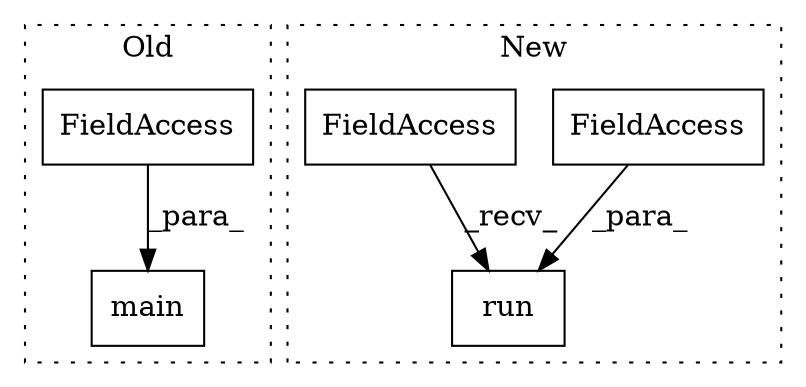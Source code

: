 digraph G {
subgraph cluster0 {
1 [label="main" a="32" s="6664,6677" l="5,1" shape="box"];
5 [label="FieldAccess" a="22" s="6669" l="8" shape="box"];
label = "Old";
style="dotted";
}
subgraph cluster1 {
2 [label="run" a="32" s="6673,6681" l="4,1" shape="box"];
3 [label="FieldAccess" a="22" s="6677" l="4" shape="box"];
4 [label="FieldAccess" a="22" s="6664" l="4" shape="box"];
label = "New";
style="dotted";
}
3 -> 2 [label="_para_"];
4 -> 2 [label="_recv_"];
5 -> 1 [label="_para_"];
}